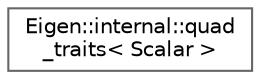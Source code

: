 digraph "Graphical Class Hierarchy"
{
 // LATEX_PDF_SIZE
  bgcolor="transparent";
  edge [fontname=Helvetica,fontsize=10,labelfontname=Helvetica,labelfontsize=10];
  node [fontname=Helvetica,fontsize=10,shape=box,height=0.2,width=0.4];
  rankdir="LR";
  Node0 [id="Node000000",label="Eigen::internal::quad\l_traits\< Scalar \>",height=0.2,width=0.4,color="grey40", fillcolor="white", style="filled",URL="$structEigen_1_1internal_1_1quad__traits.html",tooltip=" "];
}
